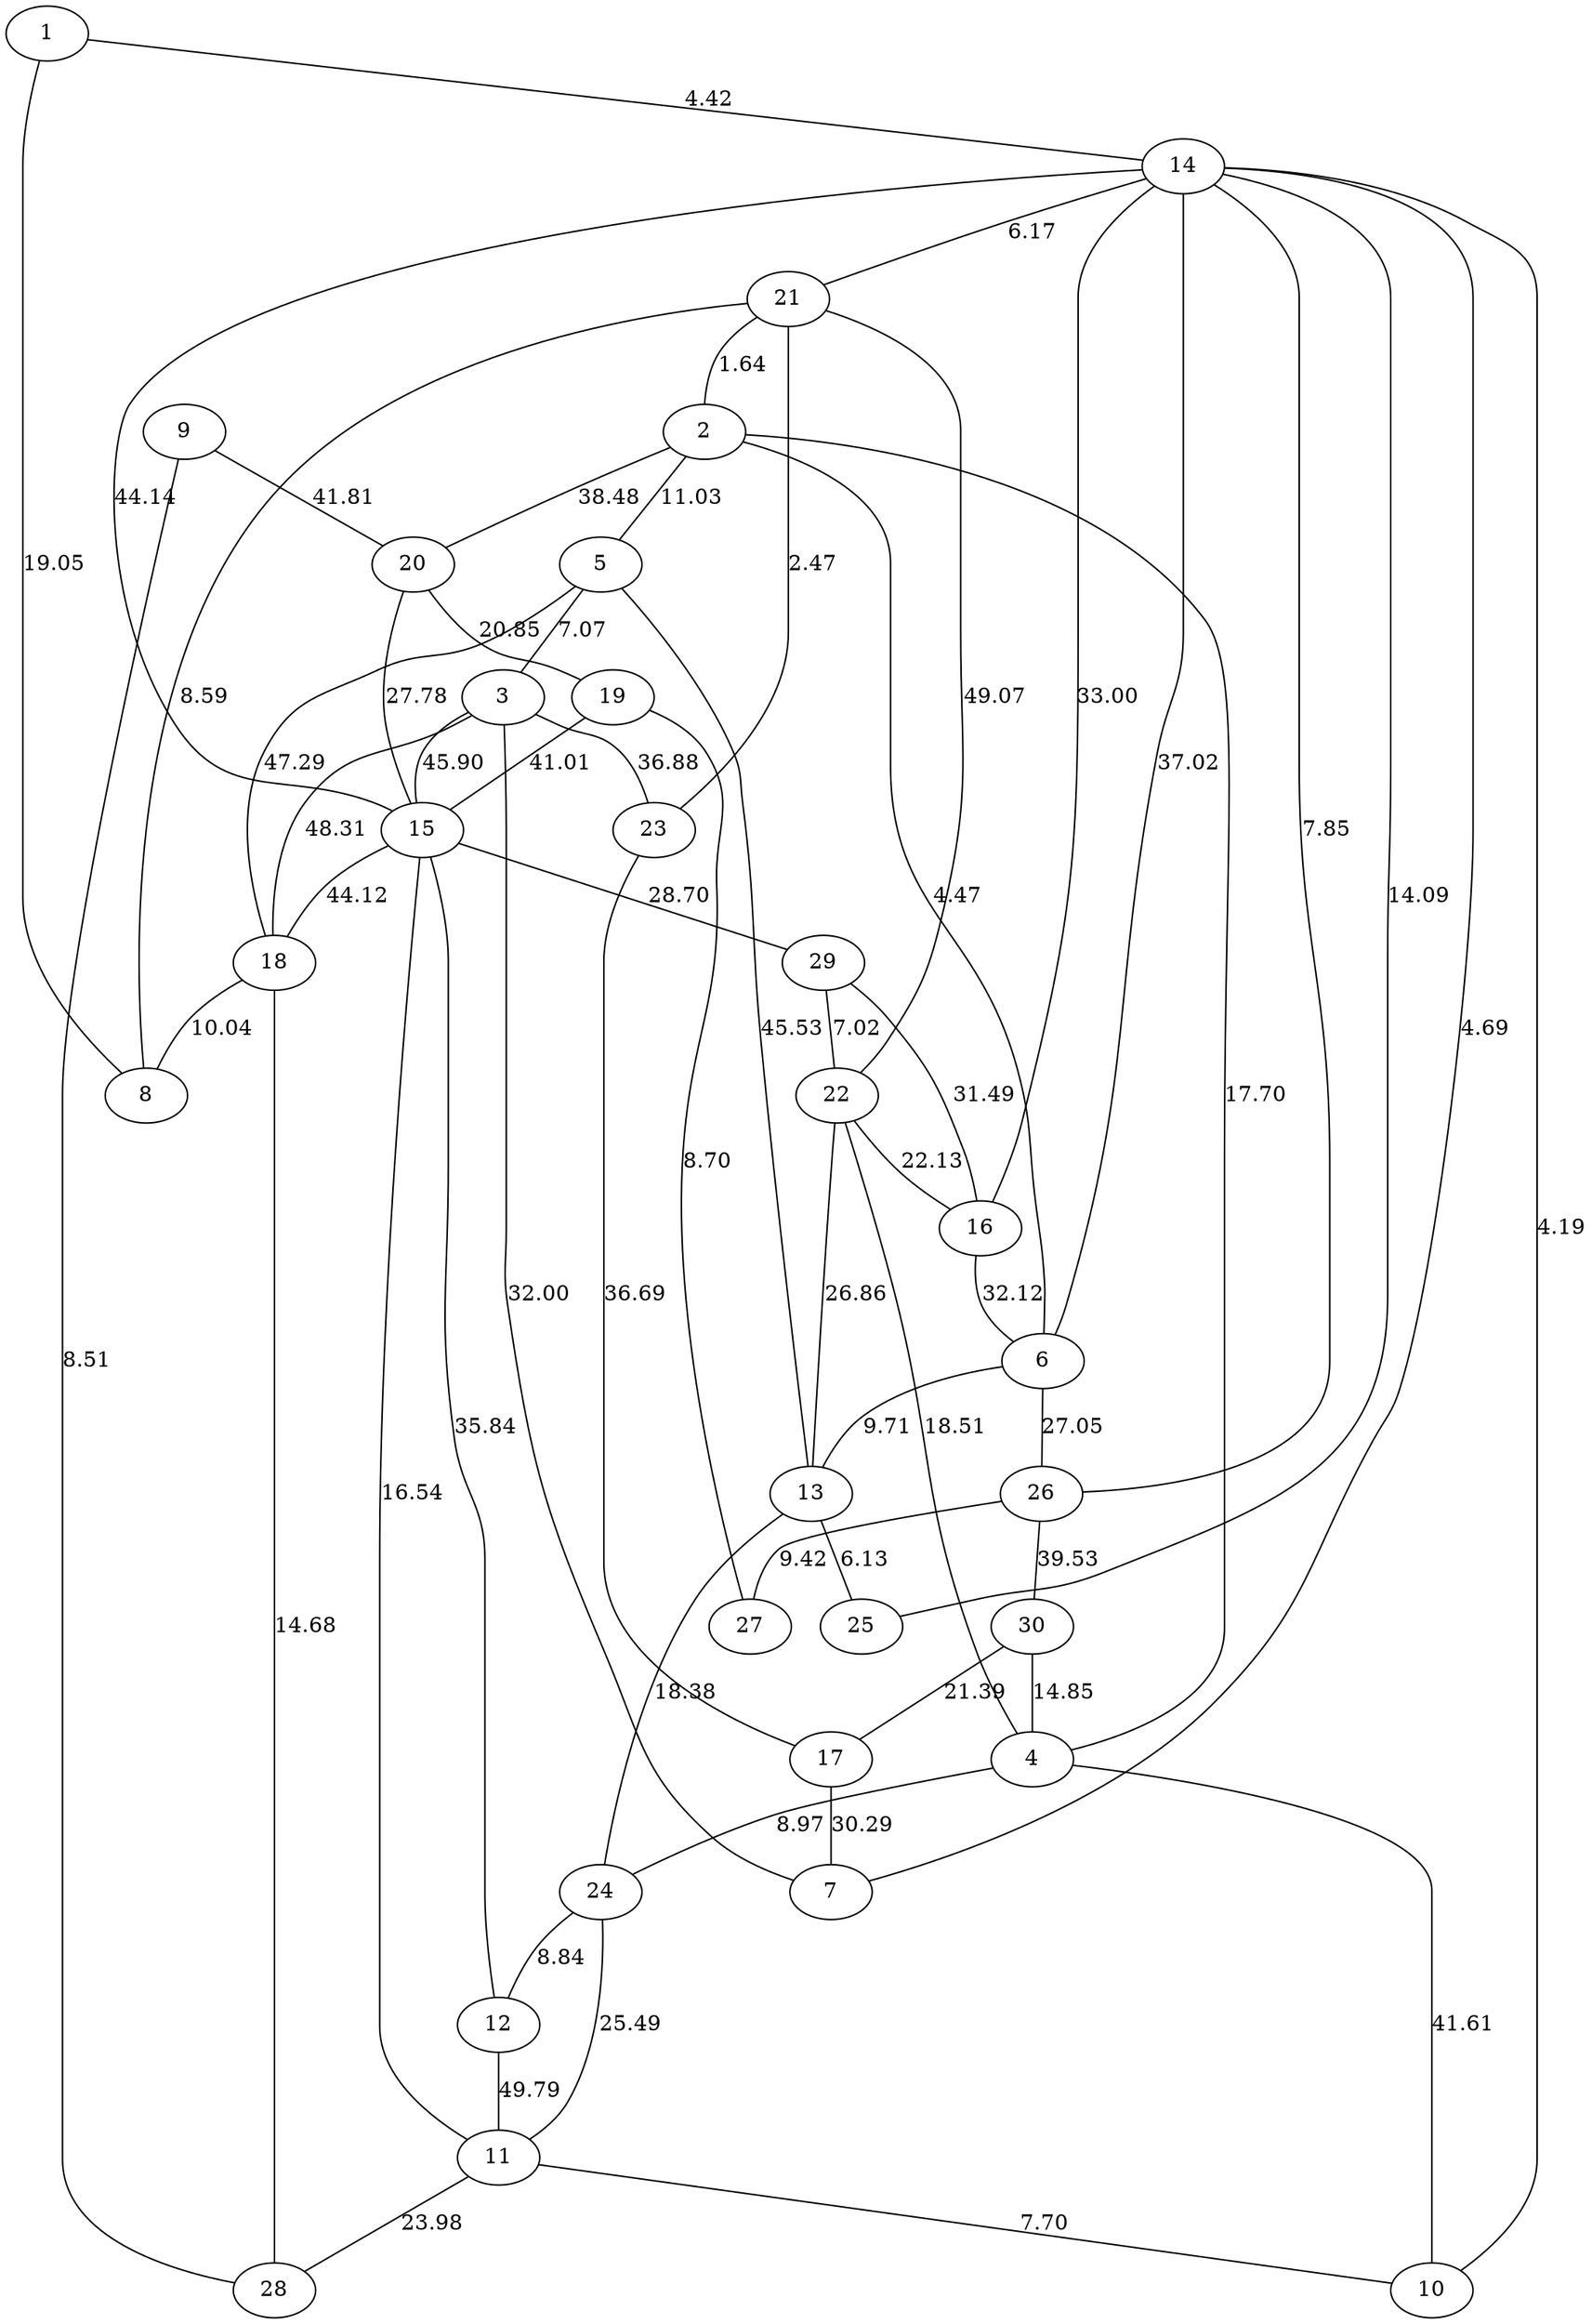 graph {
14--21[label=6.17]
13--24[label=18.38]
6--2[label=4.47]
26--27[label=9.42]
27--19[label=8.70]
20--19[label=20.85]
19--15[label=41.01]
11--10[label=7.70]
9--20[label=41.81]
25--14[label=14.09]
18--8[label=10.04]
30--17[label=21.39]
24--12[label=8.84]
15--12[label=35.84]
11--15[label=16.54]
11--28[label=23.98]
18--28[label=14.68]
14--10[label=4.19]
21--23[label=2.47]
29--22[label=7.02]
16--6[label=32.12]
3--7[label=32.00]
2--5[label=11.03]
15--20[label=27.78]
4--24[label=8.97]
5--3[label=7.07]
21--22[label=49.07]
30--4[label=14.85]
5--18[label=47.29]
9--28[label=8.51]
23--17[label=36.69]
17--7[label=30.29]
4--22[label=18.51]
3--23[label=36.88]
26--30[label=39.53]
15--18[label=44.12]
21--2[label=1.64]
26--14[label=7.85]
12--11[label=49.79]
4--10[label=41.61]
4--2[label=17.70]
14--16[label=33.00]
15--29[label=28.70]
1--8[label=19.05]
5--13[label=45.53]
14--7[label=4.69]
14--6[label=37.02]
29--16[label=31.49]
21--8[label=8.59]
6--26[label=27.05]
3--15[label=45.90]
1--14[label=4.42]
11--24[label=25.49]
2--20[label=38.48]
13--25[label=6.13]
22--16[label=22.13]
6--13[label=9.71]
13--22[label=26.86]
15--14[label=44.14]
3--18[label=48.31]
}
